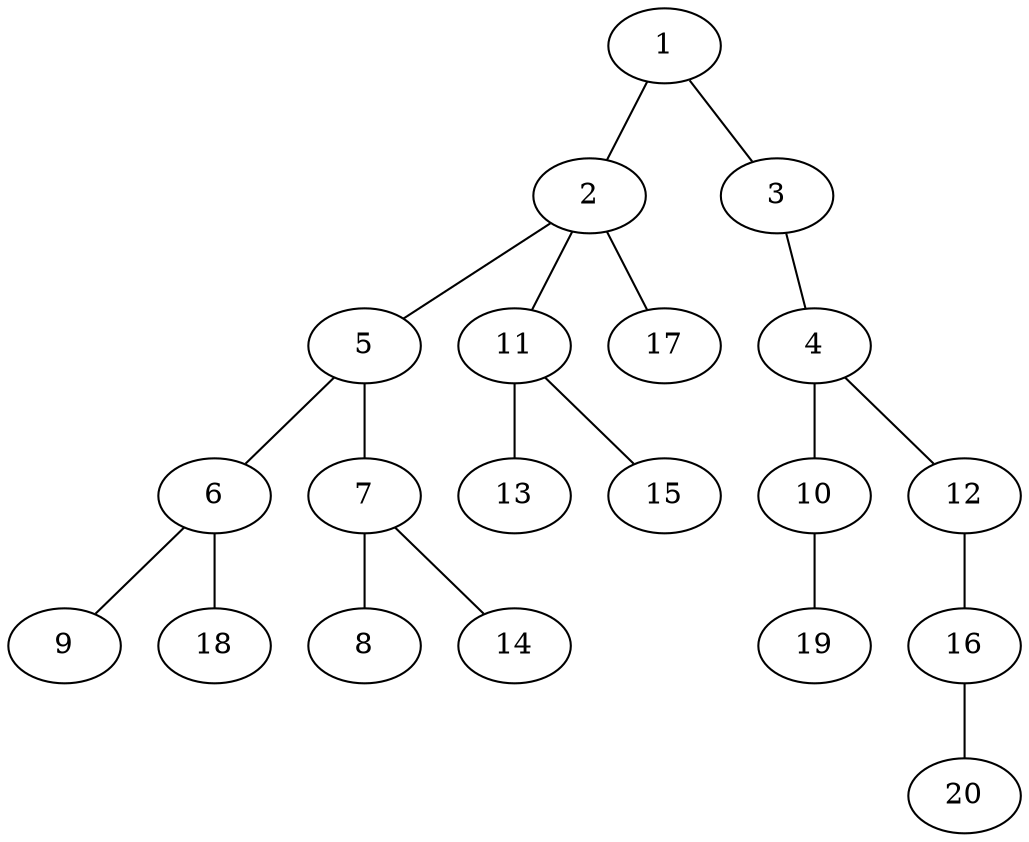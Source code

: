 graph graphname {1--2
1--3
2--5
2--11
2--17
3--4
4--10
4--12
5--6
5--7
6--9
6--18
7--8
7--14
10--19
11--13
11--15
12--16
16--20
}